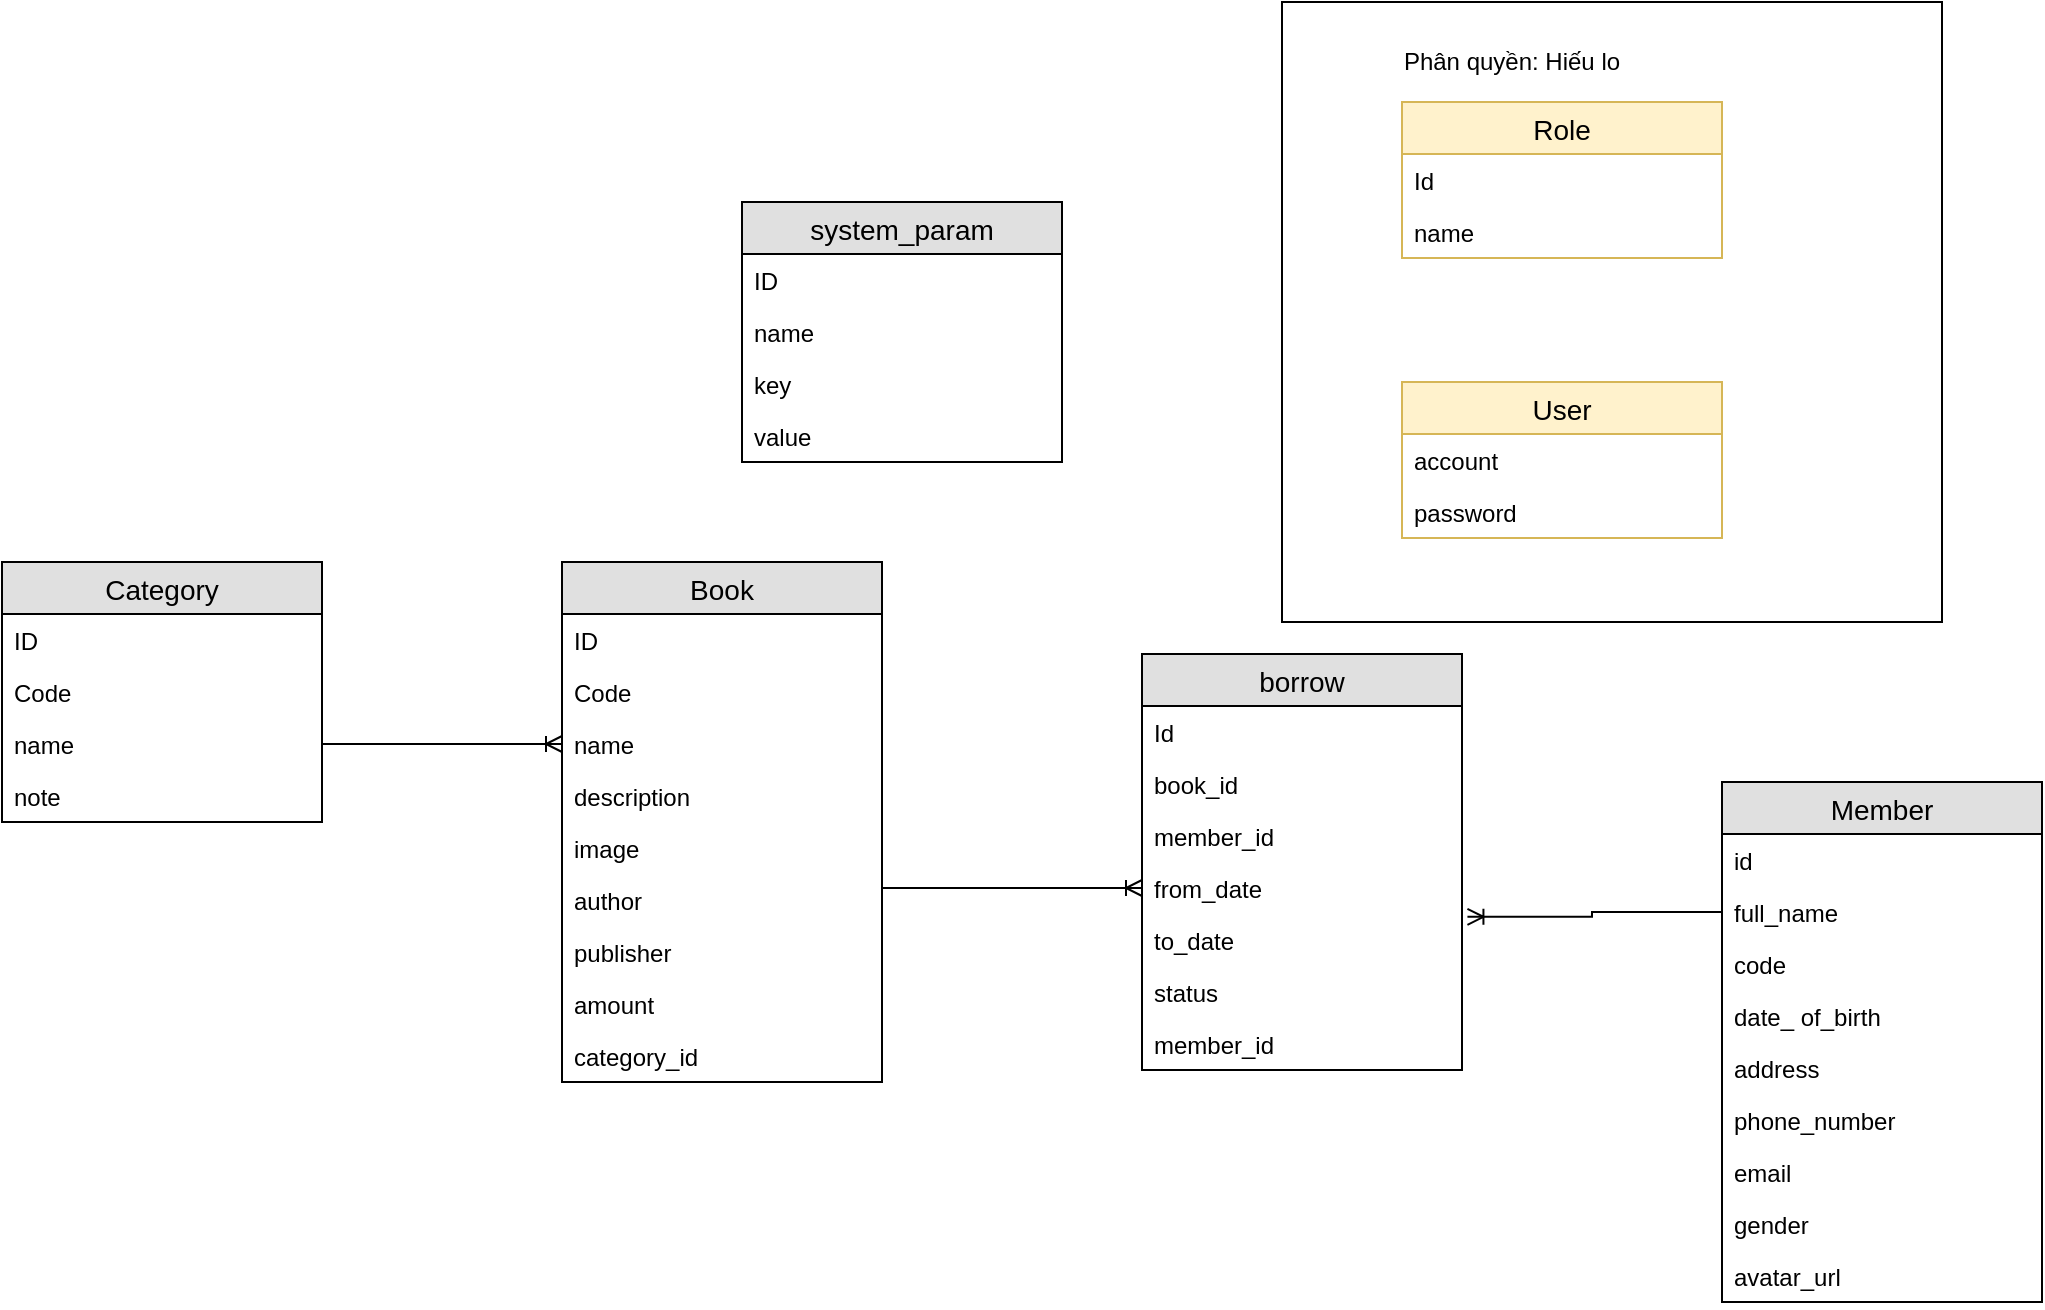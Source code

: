 <mxfile version="12.7.9" type="device"><diagram id="II5-zBYqnYTu9ATDh0Av" name="Page-1"><mxGraphModel dx="1038" dy="1458" grid="1" gridSize="10" guides="1" tooltips="1" connect="1" arrows="1" fold="1" page="1" pageScale="1" pageWidth="1169" pageHeight="827" math="0" shadow="0"><root><mxCell id="0"/><mxCell id="1" parent="0"/><mxCell id="WoD369tlKTtgRvGCTBcU-1" style="edgeStyle=orthogonalEdgeStyle;rounded=0;orthogonalLoop=1;jettySize=auto;html=1;endArrow=ERoneToMany;endFill=0;" edge="1" parent="1" source="vAM1IhdLGdIqawQkQQ7T-11" target="vAM1IhdLGdIqawQkQQ7T-40"><mxGeometry relative="1" as="geometry"><Array as="points"><mxPoint x="450" y="363"/></Array></mxGeometry></mxCell><mxCell id="WoD369tlKTtgRvGCTBcU-3" value="" style="rounded=0;whiteSpace=wrap;html=1;" vertex="1" parent="1"><mxGeometry x="730" y="-80" width="330" height="310" as="geometry"/></mxCell><mxCell id="vAM1IhdLGdIqawQkQQ7T-1" value="Category" style="swimlane;fontStyle=0;childLayout=stackLayout;horizontal=1;startSize=26;fillColor=#e0e0e0;horizontalStack=0;resizeParent=1;resizeParentMax=0;resizeLast=0;collapsible=1;marginBottom=0;swimlaneFillColor=#ffffff;align=center;fontSize=14;" parent="1" vertex="1"><mxGeometry x="90" y="200" width="160" height="130" as="geometry"/></mxCell><mxCell id="vAM1IhdLGdIqawQkQQ7T-2" value="ID" style="text;strokeColor=none;fillColor=none;spacingLeft=4;spacingRight=4;overflow=hidden;rotatable=0;points=[[0,0.5],[1,0.5]];portConstraint=eastwest;fontSize=12;" parent="vAM1IhdLGdIqawQkQQ7T-1" vertex="1"><mxGeometry y="26" width="160" height="26" as="geometry"/></mxCell><mxCell id="vAM1IhdLGdIqawQkQQ7T-3" value="Code" style="text;strokeColor=none;fillColor=none;spacingLeft=4;spacingRight=4;overflow=hidden;rotatable=0;points=[[0,0.5],[1,0.5]];portConstraint=eastwest;fontSize=12;" parent="vAM1IhdLGdIqawQkQQ7T-1" vertex="1"><mxGeometry y="52" width="160" height="26" as="geometry"/></mxCell><mxCell id="vAM1IhdLGdIqawQkQQ7T-5" value="name" style="text;strokeColor=none;fillColor=none;spacingLeft=4;spacingRight=4;overflow=hidden;rotatable=0;points=[[0,0.5],[1,0.5]];portConstraint=eastwest;fontSize=12;" parent="vAM1IhdLGdIqawQkQQ7T-1" vertex="1"><mxGeometry y="78" width="160" height="26" as="geometry"/></mxCell><mxCell id="vAM1IhdLGdIqawQkQQ7T-4" value="note" style="text;strokeColor=none;fillColor=none;spacingLeft=4;spacingRight=4;overflow=hidden;rotatable=0;points=[[0,0.5],[1,0.5]];portConstraint=eastwest;fontSize=12;" parent="vAM1IhdLGdIqawQkQQ7T-1" vertex="1"><mxGeometry y="104" width="160" height="26" as="geometry"/></mxCell><mxCell id="vAM1IhdLGdIqawQkQQ7T-6" value="Book" style="swimlane;fontStyle=0;childLayout=stackLayout;horizontal=1;startSize=26;fillColor=#e0e0e0;horizontalStack=0;resizeParent=1;resizeParentMax=0;resizeLast=0;collapsible=1;marginBottom=0;swimlaneFillColor=#ffffff;align=center;fontSize=14;" parent="1" vertex="1"><mxGeometry x="370" y="200" width="160" height="260" as="geometry"/></mxCell><mxCell id="vAM1IhdLGdIqawQkQQ7T-7" value="ID" style="text;strokeColor=none;fillColor=none;spacingLeft=4;spacingRight=4;overflow=hidden;rotatable=0;points=[[0,0.5],[1,0.5]];portConstraint=eastwest;fontSize=12;" parent="vAM1IhdLGdIqawQkQQ7T-6" vertex="1"><mxGeometry y="26" width="160" height="26" as="geometry"/></mxCell><mxCell id="vAM1IhdLGdIqawQkQQ7T-8" value="Code" style="text;strokeColor=none;fillColor=none;spacingLeft=4;spacingRight=4;overflow=hidden;rotatable=0;points=[[0,0.5],[1,0.5]];portConstraint=eastwest;fontSize=12;" parent="vAM1IhdLGdIqawQkQQ7T-6" vertex="1"><mxGeometry y="52" width="160" height="26" as="geometry"/></mxCell><mxCell id="vAM1IhdLGdIqawQkQQ7T-9" value="name" style="text;strokeColor=none;fillColor=none;spacingLeft=4;spacingRight=4;overflow=hidden;rotatable=0;points=[[0,0.5],[1,0.5]];portConstraint=eastwest;fontSize=12;" parent="vAM1IhdLGdIqawQkQQ7T-6" vertex="1"><mxGeometry y="78" width="160" height="26" as="geometry"/></mxCell><mxCell id="vAM1IhdLGdIqawQkQQ7T-13" value="description" style="text;strokeColor=none;fillColor=none;spacingLeft=4;spacingRight=4;overflow=hidden;rotatable=0;points=[[0,0.5],[1,0.5]];portConstraint=eastwest;fontSize=12;" parent="vAM1IhdLGdIqawQkQQ7T-6" vertex="1"><mxGeometry y="104" width="160" height="26" as="geometry"/></mxCell><mxCell id="vAM1IhdLGdIqawQkQQ7T-11" value="image" style="text;strokeColor=none;fillColor=none;spacingLeft=4;spacingRight=4;overflow=hidden;rotatable=0;points=[[0,0.5],[1,0.5]];portConstraint=eastwest;fontSize=12;" parent="vAM1IhdLGdIqawQkQQ7T-6" vertex="1"><mxGeometry y="130" width="160" height="26" as="geometry"/></mxCell><mxCell id="vAM1IhdLGdIqawQkQQ7T-14" value="author" style="text;strokeColor=none;fillColor=none;spacingLeft=4;spacingRight=4;overflow=hidden;rotatable=0;points=[[0,0.5],[1,0.5]];portConstraint=eastwest;fontSize=12;" parent="vAM1IhdLGdIqawQkQQ7T-6" vertex="1"><mxGeometry y="156" width="160" height="26" as="geometry"/></mxCell><mxCell id="vAM1IhdLGdIqawQkQQ7T-15" value="publisher" style="text;strokeColor=none;fillColor=none;spacingLeft=4;spacingRight=4;overflow=hidden;rotatable=0;points=[[0,0.5],[1,0.5]];portConstraint=eastwest;fontSize=12;" parent="vAM1IhdLGdIqawQkQQ7T-6" vertex="1"><mxGeometry y="182" width="160" height="26" as="geometry"/></mxCell><mxCell id="vAM1IhdLGdIqawQkQQ7T-10" value="amount" style="text;strokeColor=none;fillColor=none;spacingLeft=4;spacingRight=4;overflow=hidden;rotatable=0;points=[[0,0.5],[1,0.5]];portConstraint=eastwest;fontSize=12;" parent="vAM1IhdLGdIqawQkQQ7T-6" vertex="1"><mxGeometry y="208" width="160" height="26" as="geometry"/></mxCell><mxCell id="vAM1IhdLGdIqawQkQQ7T-12" value="category_id" style="text;strokeColor=none;fillColor=none;spacingLeft=4;spacingRight=4;overflow=hidden;rotatable=0;points=[[0,0.5],[1,0.5]];portConstraint=eastwest;fontSize=12;" parent="vAM1IhdLGdIqawQkQQ7T-6" vertex="1"><mxGeometry y="234" width="160" height="26" as="geometry"/></mxCell><mxCell id="vAM1IhdLGdIqawQkQQ7T-16" value="" style="fontSize=12;html=1;endArrow=ERoneToMany;entryX=0;entryY=0.5;entryDx=0;entryDy=0;exitX=1;exitY=0.5;exitDx=0;exitDy=0;" parent="1" source="vAM1IhdLGdIqawQkQQ7T-5" target="vAM1IhdLGdIqawQkQQ7T-9" edge="1"><mxGeometry width="100" height="100" relative="1" as="geometry"><mxPoint x="90" y="580" as="sourcePoint"/><mxPoint x="190" y="480" as="targetPoint"/></mxGeometry></mxCell><mxCell id="vAM1IhdLGdIqawQkQQ7T-17" value="User" style="swimlane;fontStyle=0;childLayout=stackLayout;horizontal=1;startSize=26;fillColor=#fff2cc;horizontalStack=0;resizeParent=1;resizeParentMax=0;resizeLast=0;collapsible=1;marginBottom=0;swimlaneFillColor=#ffffff;align=center;fontSize=14;strokeColor=#d6b656;" parent="1" vertex="1"><mxGeometry x="790" y="110" width="160" height="78" as="geometry"/></mxCell><mxCell id="vAM1IhdLGdIqawQkQQ7T-18" value="account" style="text;strokeColor=none;fillColor=none;spacingLeft=4;spacingRight=4;overflow=hidden;rotatable=0;points=[[0,0.5],[1,0.5]];portConstraint=eastwest;fontSize=12;" parent="vAM1IhdLGdIqawQkQQ7T-17" vertex="1"><mxGeometry y="26" width="160" height="26" as="geometry"/></mxCell><mxCell id="vAM1IhdLGdIqawQkQQ7T-19" value="password" style="text;strokeColor=none;fillColor=none;spacingLeft=4;spacingRight=4;overflow=hidden;rotatable=0;points=[[0,0.5],[1,0.5]];portConstraint=eastwest;fontSize=12;" parent="vAM1IhdLGdIqawQkQQ7T-17" vertex="1"><mxGeometry y="52" width="160" height="26" as="geometry"/></mxCell><mxCell id="vAM1IhdLGdIqawQkQQ7T-21" value="Role" style="swimlane;fontStyle=0;childLayout=stackLayout;horizontal=1;startSize=26;fillColor=#fff2cc;horizontalStack=0;resizeParent=1;resizeParentMax=0;resizeLast=0;collapsible=1;marginBottom=0;swimlaneFillColor=#ffffff;align=center;fontSize=14;strokeColor=#d6b656;" parent="1" vertex="1"><mxGeometry x="790" y="-30" width="160" height="78" as="geometry"/></mxCell><mxCell id="vAM1IhdLGdIqawQkQQ7T-22" value="Id" style="text;strokeColor=none;fillColor=none;spacingLeft=4;spacingRight=4;overflow=hidden;rotatable=0;points=[[0,0.5],[1,0.5]];portConstraint=eastwest;fontSize=12;" parent="vAM1IhdLGdIqawQkQQ7T-21" vertex="1"><mxGeometry y="26" width="160" height="26" as="geometry"/></mxCell><mxCell id="vAM1IhdLGdIqawQkQQ7T-24" value="name" style="text;strokeColor=none;fillColor=none;spacingLeft=4;spacingRight=4;overflow=hidden;rotatable=0;points=[[0,0.5],[1,0.5]];portConstraint=eastwest;fontSize=12;" parent="vAM1IhdLGdIqawQkQQ7T-21" vertex="1"><mxGeometry y="52" width="160" height="26" as="geometry"/></mxCell><mxCell id="vAM1IhdLGdIqawQkQQ7T-25" value="Member" style="swimlane;fontStyle=0;childLayout=stackLayout;horizontal=1;startSize=26;fillColor=#e0e0e0;horizontalStack=0;resizeParent=1;resizeParentMax=0;resizeLast=0;collapsible=1;marginBottom=0;swimlaneFillColor=#ffffff;align=center;fontSize=14;" parent="1" vertex="1"><mxGeometry x="950" y="310" width="160" height="260" as="geometry"/></mxCell><mxCell id="vAM1IhdLGdIqawQkQQ7T-26" value="id&#10;" style="text;strokeColor=none;fillColor=none;spacingLeft=4;spacingRight=4;overflow=hidden;rotatable=0;points=[[0,0.5],[1,0.5]];portConstraint=eastwest;fontSize=12;" parent="vAM1IhdLGdIqawQkQQ7T-25" vertex="1"><mxGeometry y="26" width="160" height="26" as="geometry"/></mxCell><mxCell id="vAM1IhdLGdIqawQkQQ7T-27" value="full_name" style="text;strokeColor=none;fillColor=none;spacingLeft=4;spacingRight=4;overflow=hidden;rotatable=0;points=[[0,0.5],[1,0.5]];portConstraint=eastwest;fontSize=12;" parent="vAM1IhdLGdIqawQkQQ7T-25" vertex="1"><mxGeometry y="52" width="160" height="26" as="geometry"/></mxCell><mxCell id="vAM1IhdLGdIqawQkQQ7T-28" value="code" style="text;strokeColor=none;fillColor=none;spacingLeft=4;spacingRight=4;overflow=hidden;rotatable=0;points=[[0,0.5],[1,0.5]];portConstraint=eastwest;fontSize=12;" parent="vAM1IhdLGdIqawQkQQ7T-25" vertex="1"><mxGeometry y="78" width="160" height="26" as="geometry"/></mxCell><mxCell id="WoD369tlKTtgRvGCTBcU-8" value="date_ of_birth" style="text;strokeColor=none;fillColor=none;spacingLeft=4;spacingRight=4;overflow=hidden;rotatable=0;points=[[0,0.5],[1,0.5]];portConstraint=eastwest;fontSize=12;" vertex="1" parent="vAM1IhdLGdIqawQkQQ7T-25"><mxGeometry y="104" width="160" height="26" as="geometry"/></mxCell><mxCell id="WoD369tlKTtgRvGCTBcU-7" value="address" style="text;strokeColor=none;fillColor=none;spacingLeft=4;spacingRight=4;overflow=hidden;rotatable=0;points=[[0,0.5],[1,0.5]];portConstraint=eastwest;fontSize=12;" vertex="1" parent="vAM1IhdLGdIqawQkQQ7T-25"><mxGeometry y="130" width="160" height="26" as="geometry"/></mxCell><mxCell id="WoD369tlKTtgRvGCTBcU-6" value="phone_number" style="text;strokeColor=none;fillColor=none;spacingLeft=4;spacingRight=4;overflow=hidden;rotatable=0;points=[[0,0.5],[1,0.5]];portConstraint=eastwest;fontSize=12;" vertex="1" parent="vAM1IhdLGdIqawQkQQ7T-25"><mxGeometry y="156" width="160" height="26" as="geometry"/></mxCell><mxCell id="WoD369tlKTtgRvGCTBcU-9" value="email" style="text;strokeColor=none;fillColor=none;spacingLeft=4;spacingRight=4;overflow=hidden;rotatable=0;points=[[0,0.5],[1,0.5]];portConstraint=eastwest;fontSize=12;" vertex="1" parent="vAM1IhdLGdIqawQkQQ7T-25"><mxGeometry y="182" width="160" height="26" as="geometry"/></mxCell><mxCell id="WoD369tlKTtgRvGCTBcU-10" value="gender" style="text;strokeColor=none;fillColor=none;spacingLeft=4;spacingRight=4;overflow=hidden;rotatable=0;points=[[0,0.5],[1,0.5]];portConstraint=eastwest;fontSize=12;" vertex="1" parent="vAM1IhdLGdIqawQkQQ7T-25"><mxGeometry y="208" width="160" height="26" as="geometry"/></mxCell><mxCell id="WoD369tlKTtgRvGCTBcU-5" value="avatar_url" style="text;strokeColor=none;fillColor=none;spacingLeft=4;spacingRight=4;overflow=hidden;rotatable=0;points=[[0,0.5],[1,0.5]];portConstraint=eastwest;fontSize=12;" vertex="1" parent="vAM1IhdLGdIqawQkQQ7T-25"><mxGeometry y="234" width="160" height="26" as="geometry"/></mxCell><mxCell id="vAM1IhdLGdIqawQkQQ7T-29" value="system_param" style="swimlane;fontStyle=0;childLayout=stackLayout;horizontal=1;startSize=26;fillColor=#e0e0e0;horizontalStack=0;resizeParent=1;resizeParentMax=0;resizeLast=0;collapsible=1;marginBottom=0;swimlaneFillColor=#ffffff;align=center;fontSize=14;" parent="1" vertex="1"><mxGeometry x="460" y="20" width="160" height="130" as="geometry"/></mxCell><mxCell id="vAM1IhdLGdIqawQkQQ7T-33" value="ID" style="text;strokeColor=none;fillColor=none;spacingLeft=4;spacingRight=4;overflow=hidden;rotatable=0;points=[[0,0.5],[1,0.5]];portConstraint=eastwest;fontSize=12;" parent="vAM1IhdLGdIqawQkQQ7T-29" vertex="1"><mxGeometry y="26" width="160" height="26" as="geometry"/></mxCell><mxCell id="vAM1IhdLGdIqawQkQQ7T-30" value="name" style="text;strokeColor=none;fillColor=none;spacingLeft=4;spacingRight=4;overflow=hidden;rotatable=0;points=[[0,0.5],[1,0.5]];portConstraint=eastwest;fontSize=12;" parent="vAM1IhdLGdIqawQkQQ7T-29" vertex="1"><mxGeometry y="52" width="160" height="26" as="geometry"/></mxCell><mxCell id="vAM1IhdLGdIqawQkQQ7T-31" value="key" style="text;strokeColor=none;fillColor=none;spacingLeft=4;spacingRight=4;overflow=hidden;rotatable=0;points=[[0,0.5],[1,0.5]];portConstraint=eastwest;fontSize=12;" parent="vAM1IhdLGdIqawQkQQ7T-29" vertex="1"><mxGeometry y="78" width="160" height="26" as="geometry"/></mxCell><mxCell id="vAM1IhdLGdIqawQkQQ7T-32" value="value" style="text;strokeColor=none;fillColor=none;spacingLeft=4;spacingRight=4;overflow=hidden;rotatable=0;points=[[0,0.5],[1,0.5]];portConstraint=eastwest;fontSize=12;" parent="vAM1IhdLGdIqawQkQQ7T-29" vertex="1"><mxGeometry y="104" width="160" height="26" as="geometry"/></mxCell><mxCell id="vAM1IhdLGdIqawQkQQ7T-34" value="borrow" style="swimlane;fontStyle=0;childLayout=stackLayout;horizontal=1;startSize=26;fillColor=#e0e0e0;horizontalStack=0;resizeParent=1;resizeParentMax=0;resizeLast=0;collapsible=1;marginBottom=0;swimlaneFillColor=#ffffff;align=center;fontSize=14;" parent="1" vertex="1"><mxGeometry x="660" y="246" width="160" height="208" as="geometry"/></mxCell><mxCell id="vAM1IhdLGdIqawQkQQ7T-35" value="Id" style="text;strokeColor=none;fillColor=none;spacingLeft=4;spacingRight=4;overflow=hidden;rotatable=0;points=[[0,0.5],[1,0.5]];portConstraint=eastwest;fontSize=12;" parent="vAM1IhdLGdIqawQkQQ7T-34" vertex="1"><mxGeometry y="26" width="160" height="26" as="geometry"/></mxCell><mxCell id="vAM1IhdLGdIqawQkQQ7T-36" value="book_id" style="text;strokeColor=none;fillColor=none;spacingLeft=4;spacingRight=4;overflow=hidden;rotatable=0;points=[[0,0.5],[1,0.5]];portConstraint=eastwest;fontSize=12;" parent="vAM1IhdLGdIqawQkQQ7T-34" vertex="1"><mxGeometry y="52" width="160" height="26" as="geometry"/></mxCell><mxCell id="vAM1IhdLGdIqawQkQQ7T-41" value="member_id" style="text;strokeColor=none;fillColor=none;spacingLeft=4;spacingRight=4;overflow=hidden;rotatable=0;points=[[0,0.5],[1,0.5]];portConstraint=eastwest;fontSize=12;" parent="vAM1IhdLGdIqawQkQQ7T-34" vertex="1"><mxGeometry y="78" width="160" height="26" as="geometry"/></mxCell><mxCell id="vAM1IhdLGdIqawQkQQ7T-40" value="from_date" style="text;strokeColor=none;fillColor=none;spacingLeft=4;spacingRight=4;overflow=hidden;rotatable=0;points=[[0,0.5],[1,0.5]];portConstraint=eastwest;fontSize=12;" parent="vAM1IhdLGdIqawQkQQ7T-34" vertex="1"><mxGeometry y="104" width="160" height="26" as="geometry"/></mxCell><mxCell id="vAM1IhdLGdIqawQkQQ7T-39" value="to_date" style="text;strokeColor=none;fillColor=none;spacingLeft=4;spacingRight=4;overflow=hidden;rotatable=0;points=[[0,0.5],[1,0.5]];portConstraint=eastwest;fontSize=12;" parent="vAM1IhdLGdIqawQkQQ7T-34" vertex="1"><mxGeometry y="130" width="160" height="26" as="geometry"/></mxCell><mxCell id="vAM1IhdLGdIqawQkQQ7T-38" value="status" style="text;strokeColor=none;fillColor=none;spacingLeft=4;spacingRight=4;overflow=hidden;rotatable=0;points=[[0,0.5],[1,0.5]];portConstraint=eastwest;fontSize=12;" parent="vAM1IhdLGdIqawQkQQ7T-34" vertex="1"><mxGeometry y="156" width="160" height="26" as="geometry"/></mxCell><mxCell id="vAM1IhdLGdIqawQkQQ7T-37" value="member_id" style="text;strokeColor=none;fillColor=none;spacingLeft=4;spacingRight=4;overflow=hidden;rotatable=0;points=[[0,0.5],[1,0.5]];portConstraint=eastwest;fontSize=12;" parent="vAM1IhdLGdIqawQkQQ7T-34" vertex="1"><mxGeometry y="182" width="160" height="26" as="geometry"/></mxCell><mxCell id="WoD369tlKTtgRvGCTBcU-2" style="edgeStyle=orthogonalEdgeStyle;rounded=0;orthogonalLoop=1;jettySize=auto;html=1;entryX=1.017;entryY=0.054;entryDx=0;entryDy=0;entryPerimeter=0;endArrow=ERoneToMany;endFill=0;" edge="1" parent="1" source="vAM1IhdLGdIqawQkQQ7T-27" target="vAM1IhdLGdIqawQkQQ7T-39"><mxGeometry relative="1" as="geometry"/></mxCell><mxCell id="WoD369tlKTtgRvGCTBcU-4" value="Phân quyền: Hiếu lo" style="text;html=1;strokeColor=none;fillColor=none;align=center;verticalAlign=middle;whiteSpace=wrap;rounded=0;" vertex="1" parent="1"><mxGeometry x="770" y="-60" width="150" height="20" as="geometry"/></mxCell></root></mxGraphModel></diagram></mxfile>